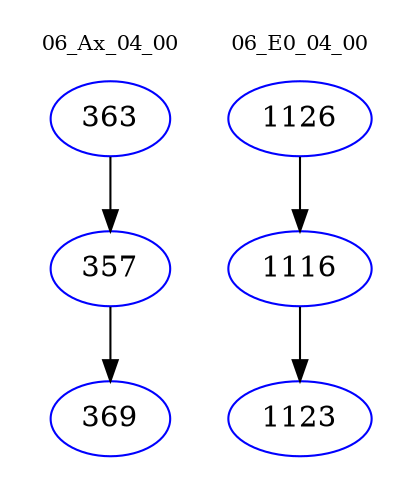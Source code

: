 digraph{
subgraph cluster_0 {
color = white
label = "06_Ax_04_00";
fontsize=10;
T0_363 [label="363", color="blue"]
T0_363 -> T0_357 [color="black"]
T0_357 [label="357", color="blue"]
T0_357 -> T0_369 [color="black"]
T0_369 [label="369", color="blue"]
}
subgraph cluster_1 {
color = white
label = "06_E0_04_00";
fontsize=10;
T1_1126 [label="1126", color="blue"]
T1_1126 -> T1_1116 [color="black"]
T1_1116 [label="1116", color="blue"]
T1_1116 -> T1_1123 [color="black"]
T1_1123 [label="1123", color="blue"]
}
}
